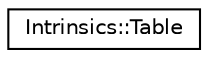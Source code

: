 digraph "Graphical Class Hierarchy"
{
  edge [fontname="Helvetica",fontsize="10",labelfontname="Helvetica",labelfontsize="10"];
  node [fontname="Helvetica",fontsize="10",shape=record];
  rankdir="LR";
  Node0 [label="Intrinsics::Table",height=0.2,width=0.4,color="black", fillcolor="white", style="filled",URL="$struct_intrinsics_1_1_table.html"];
}

